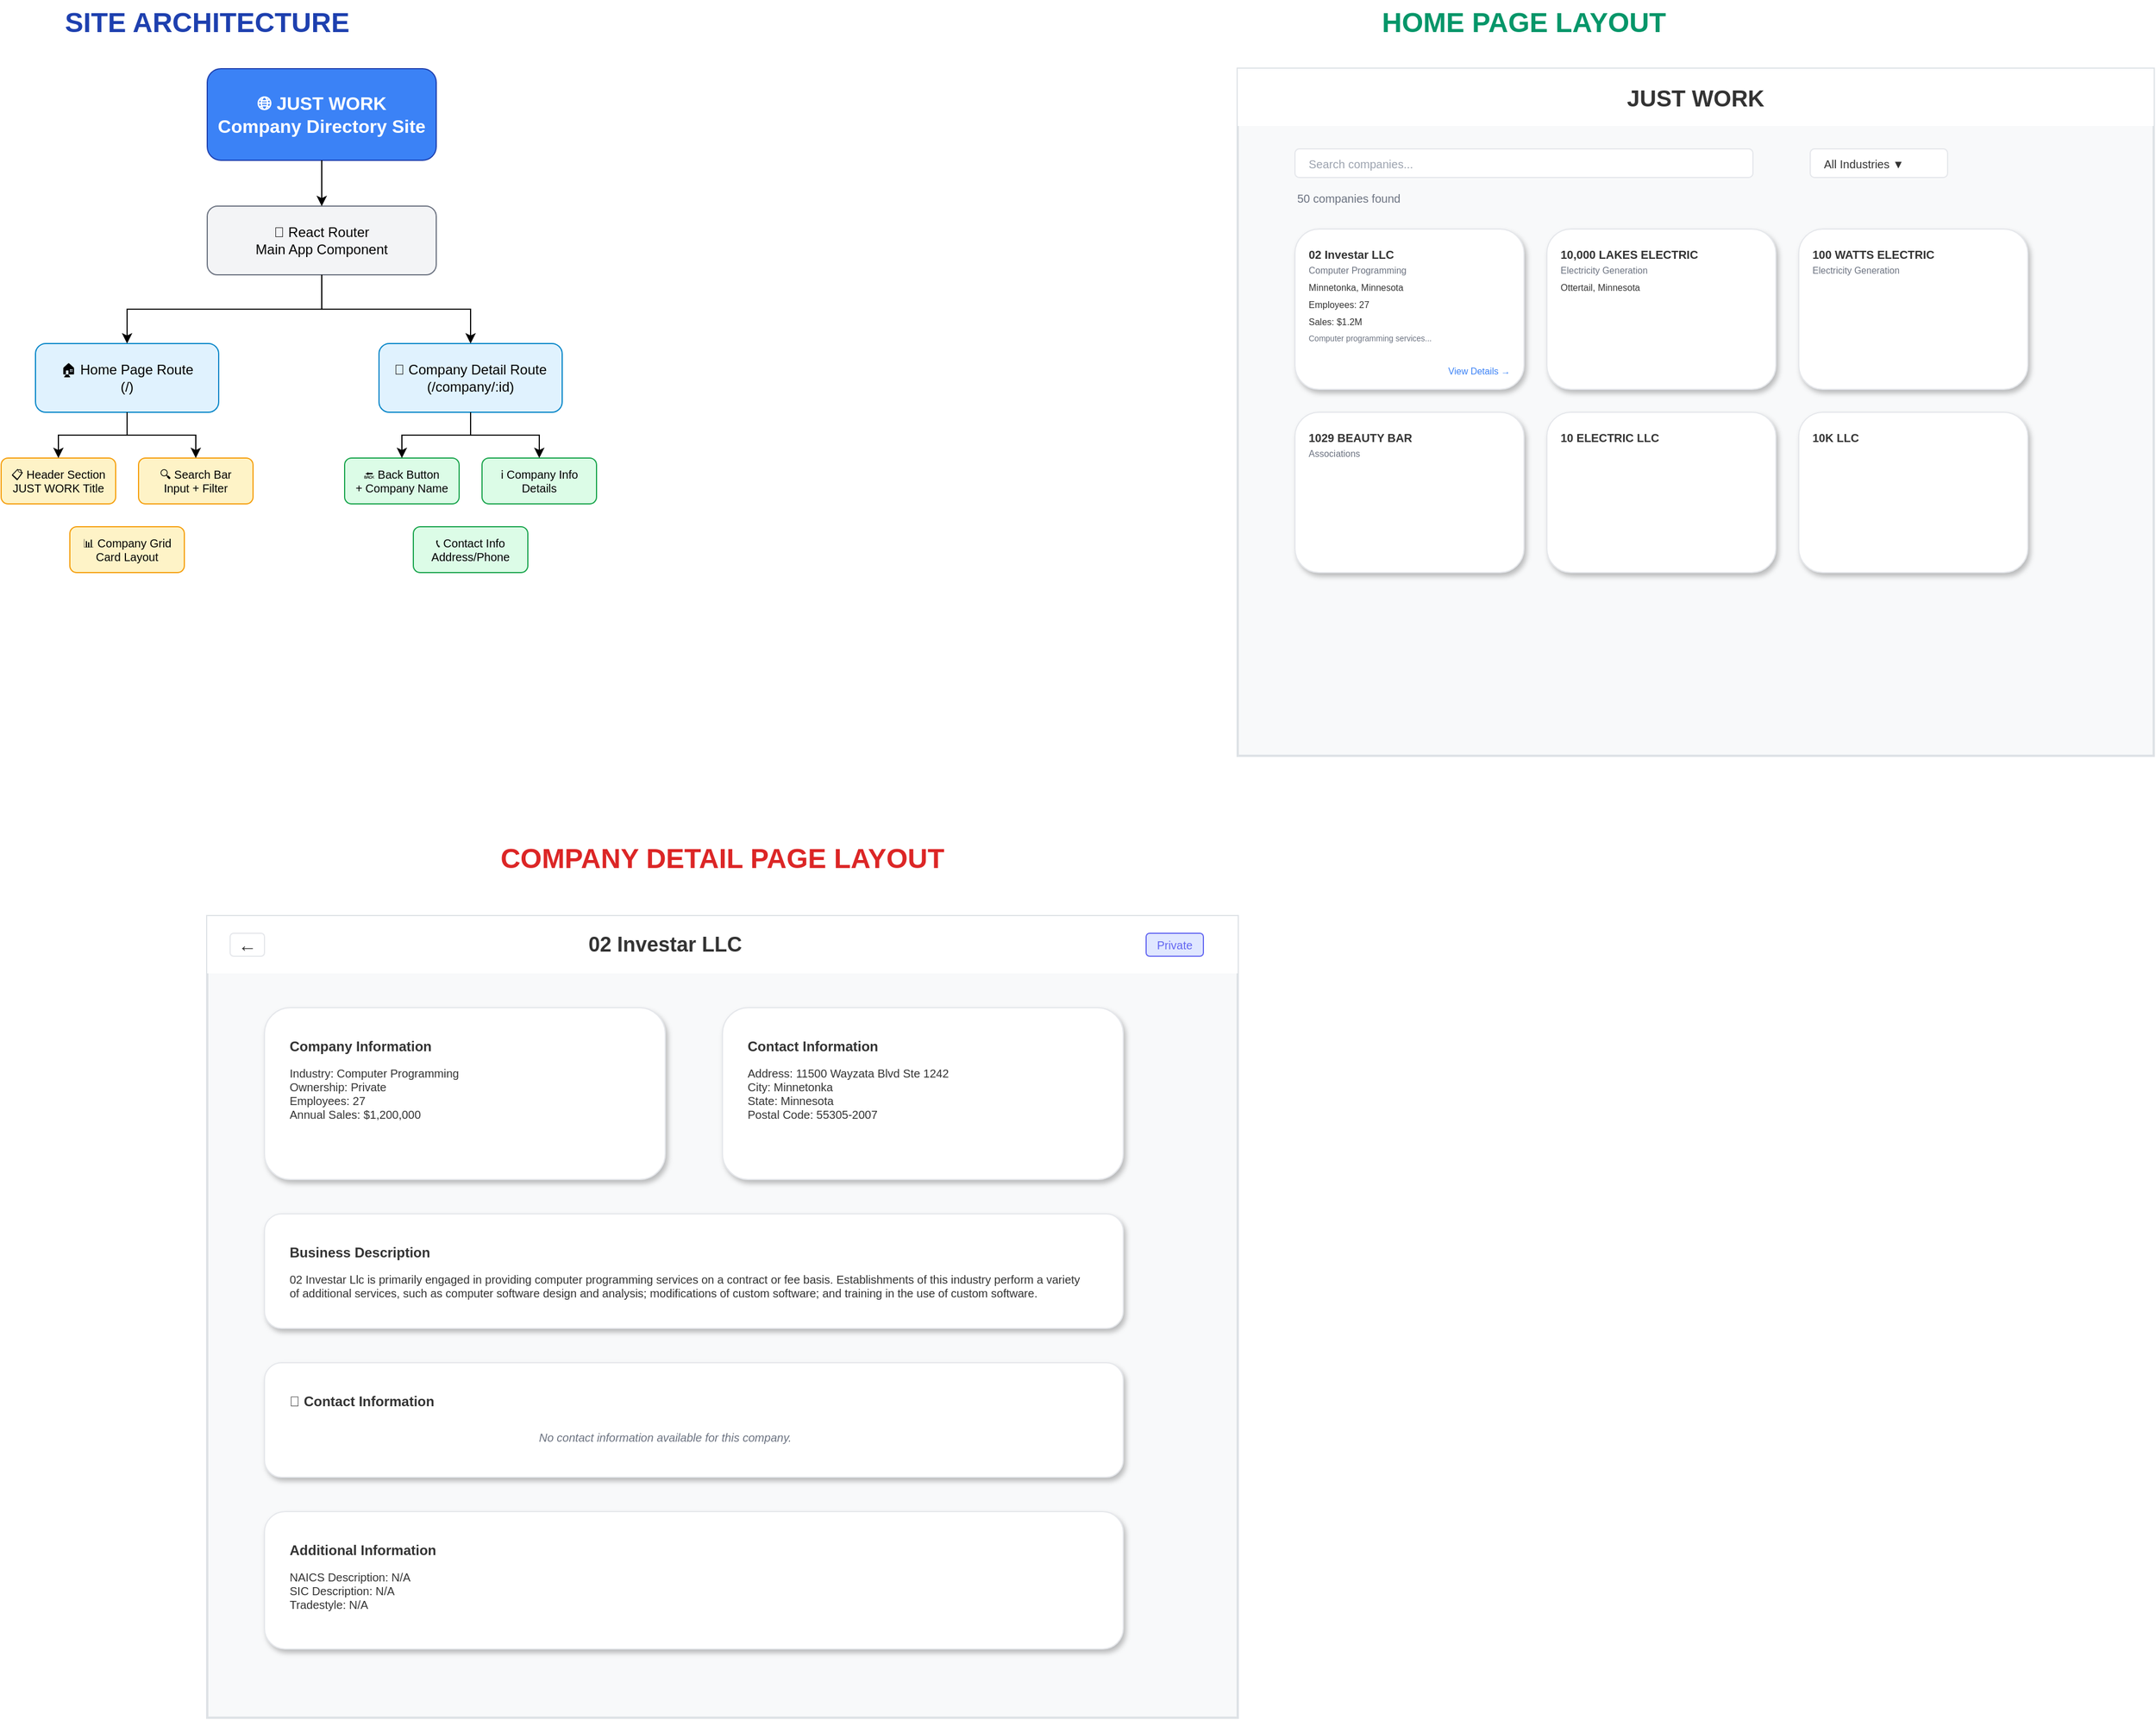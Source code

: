 <mxfile>
    <diagram name="JUST WORK Complete Site Visualization" id="complete-site">
        <mxGraphModel dx="772" dy="826" grid="0" gridSize="10" guides="0" tooltips="1" connect="1" arrows="1" fold="1" page="0" pageScale="1" pageWidth="3000" pageHeight="2000" math="0" shadow="0">
            <root>
                <mxCell id="0"/>
                <mxCell id="1" parent="0"/>
                <mxCell id="structure-title" value="SITE ARCHITECTURE" style="text;html=1;strokeColor=none;fillColor=none;align=center;verticalAlign=middle;whiteSpace=wrap;rounded=0;fontSize=24;fontStyle=1;fontColor=#1e40af;" parent="1" vertex="1">
                    <mxGeometry x="50" y="20" width="300" height="40" as="geometry"/>
                </mxCell>
                <mxCell id="app-container" value="🌐 JUST WORK&#10;Company Directory Site" style="rounded=1;whiteSpace=wrap;html=1;fillColor=#3b82f6;strokeColor=#1e40af;fontColor=#ffffff;fontSize=16;fontStyle=1;" parent="1" vertex="1">
                    <mxGeometry x="200" y="80" width="200" height="80" as="geometry"/>
                </mxCell>
                <mxCell id="router" value="📱 React Router&#10;Main App Component" style="rounded=1;whiteSpace=wrap;html=1;fillColor=#f3f4f6;strokeColor=#6b7280;fontSize=12;" parent="1" vertex="1">
                    <mxGeometry x="200" y="200" width="200" height="60" as="geometry"/>
                </mxCell>
                <mxCell id="home-route" value="🏠 Home Page Route&#10;(/)" style="rounded=1;whiteSpace=wrap;html=1;fillColor=#e0f2fe;strokeColor=#0284c7;fontSize=12;" parent="1" vertex="1">
                    <mxGeometry x="50" y="320" width="160" height="60" as="geometry"/>
                </mxCell>
                <mxCell id="detail-route" value="🏢 Company Detail Route&#10;(/company/:id)" style="rounded=1;whiteSpace=wrap;html=1;fillColor=#e0f2fe;strokeColor=#0284c7;fontSize=12;" parent="1" vertex="1">
                    <mxGeometry x="350" y="320" width="160" height="60" as="geometry"/>
                </mxCell>
                <mxCell id="header" value="📋 Header Section&#10;JUST WORK Title" style="rounded=1;whiteSpace=wrap;html=1;fillColor=#fef3c7;strokeColor=#f59e0b;fontSize=10;" parent="1" vertex="1">
                    <mxGeometry x="20" y="420" width="100" height="40" as="geometry"/>
                </mxCell>
                <mxCell id="search-bar" value="🔍 Search Bar&#10;Input + Filter" style="rounded=1;whiteSpace=wrap;html=1;fillColor=#fef3c7;strokeColor=#f59e0b;fontSize=10;" parent="1" vertex="1">
                    <mxGeometry x="140" y="420" width="100" height="40" as="geometry"/>
                </mxCell>
                <mxCell id="company-grid" value="📊 Company Grid&#10;Card Layout" style="rounded=1;whiteSpace=wrap;html=1;fillColor=#fef3c7;strokeColor=#f59e0b;fontSize=10;" parent="1" vertex="1">
                    <mxGeometry x="80" y="480" width="100" height="40" as="geometry"/>
                </mxCell>
                <mxCell id="detail-header" value="🔙 Back Button&#10;+ Company Name" style="rounded=1;whiteSpace=wrap;html=1;fillColor=#dcfce7;strokeColor=#16a34a;fontSize=10;" parent="1" vertex="1">
                    <mxGeometry x="320" y="420" width="100" height="40" as="geometry"/>
                </mxCell>
                <mxCell id="company-info" value="ℹ️ Company Info&#10;Details" style="rounded=1;whiteSpace=wrap;html=1;fillColor=#dcfce7;strokeColor=#16a34a;fontSize=10;" parent="1" vertex="1">
                    <mxGeometry x="440" y="420" width="100" height="40" as="geometry"/>
                </mxCell>
                <mxCell id="contact-info" value="📞 Contact Info&#10;Address/Phone" style="rounded=1;whiteSpace=wrap;html=1;fillColor=#dcfce7;strokeColor=#16a34a;fontSize=10;" parent="1" vertex="1">
                    <mxGeometry x="380" y="480" width="100" height="40" as="geometry"/>
                </mxCell>
                <mxCell id="conn1" style="edgeStyle=orthogonalEdgeStyle;rounded=0;orthogonalLoop=1;jettySize=auto;html=1;" parent="1" source="app-container" target="router" edge="1">
                    <mxGeometry relative="1" as="geometry"/>
                </mxCell>
                <mxCell id="conn2" style="edgeStyle=orthogonalEdgeStyle;rounded=0;orthogonalLoop=1;jettySize=auto;html=1;" parent="1" source="router" target="home-route" edge="1">
                    <mxGeometry relative="1" as="geometry"/>
                </mxCell>
                <mxCell id="conn3" style="edgeStyle=orthogonalEdgeStyle;rounded=0;orthogonalLoop=1;jettySize=auto;html=1;" parent="1" source="router" target="detail-route" edge="1">
                    <mxGeometry relative="1" as="geometry"/>
                </mxCell>
                <mxCell id="conn4" style="edgeStyle=orthogonalEdgeStyle;rounded=0;orthogonalLoop=1;jettySize=auto;html=1;" parent="1" source="home-route" target="header" edge="1">
                    <mxGeometry relative="1" as="geometry"/>
                </mxCell>
                <mxCell id="conn5" style="edgeStyle=orthogonalEdgeStyle;rounded=0;orthogonalLoop=1;jettySize=auto;html=1;" parent="1" source="home-route" target="search-bar" edge="1">
                    <mxGeometry relative="1" as="geometry"/>
                </mxCell>
                <mxCell id="conn6" style="edgeStyle=orthogonalEdgeStyle;rounded=0;orthogonalLoop=1;jettySize=auto;html=1;" parent="1" source="detail-route" target="detail-header" edge="1">
                    <mxGeometry relative="1" as="geometry"/>
                </mxCell>
                <mxCell id="conn7" style="edgeStyle=orthogonalEdgeStyle;rounded=0;orthogonalLoop=1;jettySize=auto;html=1;" parent="1" source="detail-route" target="company-info" edge="1">
                    <mxGeometry relative="1" as="geometry"/>
                </mxCell>
                <mxCell id="home-title" value="HOME PAGE LAYOUT" style="text;html=1;strokeColor=none;fillColor=none;align=center;verticalAlign=middle;whiteSpace=wrap;rounded=0;fontSize=24;fontStyle=1;fontColor=#059669;" vertex="1" parent="1">
                    <mxGeometry x="1200" y="20" width="300" height="40" as="geometry"/>
                </mxCell>
                <mxCell id="home-browser-frame" value="" style="rounded=0;whiteSpace=wrap;html=1;fillColor=#f8f9fa;strokeColor=#dee2e6;strokeWidth=2;" vertex="1" parent="1">
                    <mxGeometry x="1100" y="80" width="800" height="600" as="geometry"/>
                </mxCell>
                <mxCell id="home-main-header" value="JUST WORK" style="rounded=0;whiteSpace=wrap;html=1;fillColor=#ffffff;strokeColor=none;fontSize=20;fontStyle=1;fontColor=#333333;align=center;" vertex="1" parent="1">
                    <mxGeometry x="1100" y="80" width="800" height="50" as="geometry"/>
                </mxCell>
                <mxCell id="home-search-input" value="Search companies..." style="rounded=1;whiteSpace=wrap;html=1;fillColor=#ffffff;strokeColor=#e5e7eb;fontSize=10;fontColor=#9ca3af;align=left;spacingLeft=10;" vertex="1" parent="1">
                    <mxGeometry x="1150" y="150" width="400" height="25" as="geometry"/>
                </mxCell>
                <mxCell id="home-industry-dropdown" value="All Industries ▼" style="rounded=1;whiteSpace=wrap;html=1;fillColor=#ffffff;strokeColor=#e5e7eb;fontSize=10;fontColor=#333333;align=left;spacingLeft=10;" vertex="1" parent="1">
                    <mxGeometry x="1600" y="150" width="120" height="25" as="geometry"/>
                </mxCell>
                <mxCell id="home-results-text" value="50 companies found" style="text;html=1;strokeColor=none;fillColor=none;align=left;verticalAlign=middle;whiteSpace=wrap;rounded=0;fontSize=10;fontColor=#6b7280;" vertex="1" parent="1">
                    <mxGeometry x="1150" y="185" width="150" height="15" as="geometry"/>
                </mxCell>
                <mxCell id="home-card1" value="" style="rounded=1;whiteSpace=wrap;html=1;fillColor=#ffffff;strokeColor=#e5e7eb;shadow=1;" vertex="1" parent="1">
                    <mxGeometry x="1150" y="220" width="200" height="140" as="geometry"/>
                </mxCell>
                <mxCell id="home-card1-title" value="02 Investar LLC" style="text;html=1;strokeColor=none;fillColor=none;align=left;verticalAlign=top;whiteSpace=wrap;rounded=0;fontSize=10;fontStyle=1;fontColor=#333333;" vertex="1" parent="1">
                    <mxGeometry x="1160" y="230" width="180" height="15" as="geometry"/>
                </mxCell>
                <mxCell id="home-card1-industry" value="Computer Programming" style="text;html=1;strokeColor=none;fillColor=none;align=left;verticalAlign=top;whiteSpace=wrap;rounded=0;fontSize=8;fontColor=#6b7280;" vertex="1" parent="1">
                    <mxGeometry x="1160" y="245" width="180" height="12" as="geometry"/>
                </mxCell>
                <mxCell id="home-card1-location" value="Minnetonka, Minnesota" style="text;html=1;strokeColor=none;fillColor=none;align=left;verticalAlign=top;whiteSpace=wrap;rounded=0;fontSize=8;fontColor=#333333;" vertex="1" parent="1">
                    <mxGeometry x="1160" y="260" width="180" height="12" as="geometry"/>
                </mxCell>
                <mxCell id="home-card1-employees" value="Employees: 27" style="text;html=1;strokeColor=none;fillColor=none;align=left;verticalAlign=top;whiteSpace=wrap;rounded=0;fontSize=8;fontColor=#333333;" vertex="1" parent="1">
                    <mxGeometry x="1160" y="275" width="180" height="12" as="geometry"/>
                </mxCell>
                <mxCell id="home-card1-sales" value="Sales: $1.2M" style="text;html=1;strokeColor=none;fillColor=none;align=left;verticalAlign=top;whiteSpace=wrap;rounded=0;fontSize=8;fontColor=#333333;" vertex="1" parent="1">
                    <mxGeometry x="1160" y="290" width="180" height="12" as="geometry"/>
                </mxCell>
                <mxCell id="home-card1-desc" value="Computer programming services..." style="text;html=1;strokeColor=none;fillColor=none;align=left;verticalAlign=top;whiteSpace=wrap;rounded=0;fontSize=7;fontColor=#6b7280;" vertex="1" parent="1">
                    <mxGeometry x="1160" y="305" width="180" height="30" as="geometry"/>
                </mxCell>
                <mxCell id="home-card1-link" value="View Details →" style="text;html=1;strokeColor=none;fillColor=none;align=right;verticalAlign=bottom;whiteSpace=wrap;rounded=0;fontSize=8;fontColor=#3b82f6;" vertex="1" parent="1">
                    <mxGeometry x="1260" y="340" width="80" height="12" as="geometry"/>
                </mxCell>
                <mxCell id="home-card2" value="" style="rounded=1;whiteSpace=wrap;html=1;fillColor=#ffffff;strokeColor=#e5e7eb;shadow=1;" vertex="1" parent="1">
                    <mxGeometry x="1370" y="220" width="200" height="140" as="geometry"/>
                </mxCell>
                <mxCell id="home-card2-title" value="10,000 LAKES ELECTRIC" style="text;html=1;strokeColor=none;fillColor=none;align=left;verticalAlign=top;whiteSpace=wrap;rounded=0;fontSize=10;fontStyle=1;fontColor=#333333;" vertex="1" parent="1">
                    <mxGeometry x="1380" y="230" width="180" height="15" as="geometry"/>
                </mxCell>
                <mxCell id="home-card2-industry" value="Electricity Generation" style="text;html=1;strokeColor=none;fillColor=none;align=left;verticalAlign=top;whiteSpace=wrap;rounded=0;fontSize=8;fontColor=#6b7280;" vertex="1" parent="1">
                    <mxGeometry x="1380" y="245" width="180" height="12" as="geometry"/>
                </mxCell>
                <mxCell id="home-card2-location" value="Ottertail, Minnesota" style="text;html=1;strokeColor=none;fillColor=none;align=left;verticalAlign=top;whiteSpace=wrap;rounded=0;fontSize=8;fontColor=#333333;" vertex="1" parent="1">
                    <mxGeometry x="1380" y="260" width="180" height="12" as="geometry"/>
                </mxCell>
                <mxCell id="home-card3" value="" style="rounded=1;whiteSpace=wrap;html=1;fillColor=#ffffff;strokeColor=#e5e7eb;shadow=1;" vertex="1" parent="1">
                    <mxGeometry x="1590" y="220" width="200" height="140" as="geometry"/>
                </mxCell>
                <mxCell id="home-card3-title" value="100 WATTS ELECTRIC" style="text;html=1;strokeColor=none;fillColor=none;align=left;verticalAlign=top;whiteSpace=wrap;rounded=0;fontSize=10;fontStyle=1;fontColor=#333333;" vertex="1" parent="1">
                    <mxGeometry x="1600" y="230" width="180" height="15" as="geometry"/>
                </mxCell>
                <mxCell id="home-card3-industry" value="Electricity Generation" style="text;html=1;strokeColor=none;fillColor=none;align=left;verticalAlign=top;whiteSpace=wrap;rounded=0;fontSize=8;fontColor=#6b7280;" vertex="1" parent="1">
                    <mxGeometry x="1600" y="245" width="180" height="12" as="geometry"/>
                </mxCell>
                <mxCell id="home-card4" value="" style="rounded=1;whiteSpace=wrap;html=1;fillColor=#ffffff;strokeColor=#e5e7eb;shadow=1;" vertex="1" parent="1">
                    <mxGeometry x="1150" y="380" width="200" height="140" as="geometry"/>
                </mxCell>
                <mxCell id="home-card4-title" value="1029 BEAUTY BAR" style="text;html=1;strokeColor=none;fillColor=none;align=left;verticalAlign=top;whiteSpace=wrap;rounded=0;fontSize=10;fontStyle=1;fontColor=#333333;" vertex="1" parent="1">
                    <mxGeometry x="1160" y="390" width="180" height="15" as="geometry"/>
                </mxCell>
                <mxCell id="home-card4-industry" value="Associations" style="text;html=1;strokeColor=none;fillColor=none;align=left;verticalAlign=top;whiteSpace=wrap;rounded=0;fontSize=8;fontColor=#6b7280;" vertex="1" parent="1">
                    <mxGeometry x="1160" y="405" width="180" height="12" as="geometry"/>
                </mxCell>
                <mxCell id="home-card5" value="" style="rounded=1;whiteSpace=wrap;html=1;fillColor=#ffffff;strokeColor=#e5e7eb;shadow=1;" vertex="1" parent="1">
                    <mxGeometry x="1370" y="380" width="200" height="140" as="geometry"/>
                </mxCell>
                <mxCell id="home-card5-title" value="10 ELECTRIC LLC" style="text;html=1;strokeColor=none;fillColor=none;align=left;verticalAlign=top;whiteSpace=wrap;rounded=0;fontSize=10;fontStyle=1;fontColor=#333333;" vertex="1" parent="1">
                    <mxGeometry x="1380" y="390" width="180" height="15" as="geometry"/>
                </mxCell>
                <mxCell id="home-card6" value="" style="rounded=1;whiteSpace=wrap;html=1;fillColor=#ffffff;strokeColor=#e5e7eb;shadow=1;" vertex="1" parent="1">
                    <mxGeometry x="1590" y="380" width="200" height="140" as="geometry"/>
                </mxCell>
                <mxCell id="home-card6-title" value="10K LLC" style="text;html=1;strokeColor=none;fillColor=none;align=left;verticalAlign=top;whiteSpace=wrap;rounded=0;fontSize=10;fontStyle=1;fontColor=#333333;" vertex="1" parent="1">
                    <mxGeometry x="1600" y="390" width="180" height="15" as="geometry"/>
                </mxCell>
                <mxCell id="detail-title" value="COMPANY DETAIL PAGE LAYOUT" style="text;html=1;strokeColor=none;fillColor=none;align=center;verticalAlign=middle;whiteSpace=wrap;rounded=0;fontSize=24;fontStyle=1;fontColor=#dc2626;" vertex="1" parent="1">
                    <mxGeometry x="400" y="750" width="500" height="40" as="geometry"/>
                </mxCell>
                <mxCell id="detail-browser-frame" value="" style="rounded=0;whiteSpace=wrap;html=1;fillColor=#f8f9fa;strokeColor=#dee2e6;strokeWidth=2;" vertex="1" parent="1">
                    <mxGeometry x="200" y="820" width="900" height="700" as="geometry"/>
                </mxCell>
                <mxCell id="detail-header-section" value="" style="rounded=0;whiteSpace=wrap;html=1;fillColor=#ffffff;strokeColor=none;" vertex="1" parent="1">
                    <mxGeometry x="200" y="820" width="900" height="50" as="geometry"/>
                </mxCell>
                <mxCell id="detail-back-button" value="←" style="rounded=1;whiteSpace=wrap;html=1;fillColor=#ffffff;strokeColor=#e5e7eb;fontSize=16;fontColor=#333333;align=center;" vertex="1" parent="1">
                    <mxGeometry x="220" y="835" width="30" height="20" as="geometry"/>
                </mxCell>
                <mxCell id="detail-company-name" value="02 Investar LLC" style="text;html=1;strokeColor=none;fillColor=none;align=center;verticalAlign=middle;whiteSpace=wrap;rounded=0;fontSize=18;fontStyle=1;fontColor=#333333;" vertex="1" parent="1">
                    <mxGeometry x="500" y="835" width="200" height="20" as="geometry"/>
                </mxCell>
                <mxCell id="detail-private-badge" value="Private" style="rounded=1;whiteSpace=wrap;html=1;fillColor=#e0e7ff;strokeColor=#6366f1;fontSize=10;fontColor=#6366f1;align=center;" vertex="1" parent="1">
                    <mxGeometry x="1020" y="835" width="50" height="20" as="geometry"/>
                </mxCell>
                <mxCell id="detail-company-info-section" value="" style="rounded=1;whiteSpace=wrap;html=1;fillColor=#ffffff;strokeColor=#e5e7eb;shadow=1;" vertex="1" parent="1">
                    <mxGeometry x="250" y="900" width="350" height="150" as="geometry"/>
                </mxCell>
                <mxCell id="detail-company-info-title" value="Company Information" style="text;html=1;strokeColor=none;fillColor=none;align=left;verticalAlign=top;whiteSpace=wrap;rounded=0;fontSize=12;fontStyle=1;fontColor=#333333;" vertex="1" parent="1">
                    <mxGeometry x="270" y="920" width="150" height="15" as="geometry"/>
                </mxCell>
                <mxCell id="detail-industry-info" value="Industry: Computer Programming&#10;Ownership: Private&#10;Employees: 27&#10;Annual Sales: $1,200,000" style="text;html=1;strokeColor=none;fillColor=none;align=left;verticalAlign=top;whiteSpace=wrap;rounded=0;fontSize=10;fontColor=#333333;" vertex="1" parent="1">
                    <mxGeometry x="270" y="945" width="300" height="80" as="geometry"/>
                </mxCell>
                <mxCell id="detail-contact-info-section" value="" style="rounded=1;whiteSpace=wrap;html=1;fillColor=#ffffff;strokeColor=#e5e7eb;shadow=1;" vertex="1" parent="1">
                    <mxGeometry x="650" y="900" width="350" height="150" as="geometry"/>
                </mxCell>
                <mxCell id="detail-contact-info-title" value="Contact Information" style="text;html=1;strokeColor=none;fillColor=none;align=left;verticalAlign=top;whiteSpace=wrap;rounded=0;fontSize=12;fontStyle=1;fontColor=#333333;" vertex="1" parent="1">
                    <mxGeometry x="670" y="920" width="150" height="15" as="geometry"/>
                </mxCell>
                <mxCell id="detail-contact-info" value="Address: 11500 Wayzata Blvd Ste 1242&#10;City: Minnetonka&#10;State: Minnesota&#10;Postal Code: 55305-2007" style="text;html=1;strokeColor=none;fillColor=none;align=left;verticalAlign=top;whiteSpace=wrap;rounded=0;fontSize=10;fontColor=#333333;" vertex="1" parent="1">
                    <mxGeometry x="670" y="945" width="300" height="80" as="geometry"/>
                </mxCell>
                <mxCell id="detail-business-desc-section" value="" style="rounded=1;whiteSpace=wrap;html=1;fillColor=#ffffff;strokeColor=#e5e7eb;shadow=1;" vertex="1" parent="1">
                    <mxGeometry x="250" y="1080" width="750" height="100" as="geometry"/>
                </mxCell>
                <mxCell id="detail-business-desc-title" value="Business Description" style="text;html=1;strokeColor=none;fillColor=none;align=left;verticalAlign=top;whiteSpace=wrap;rounded=0;fontSize=12;fontStyle=1;fontColor=#333333;" vertex="1" parent="1">
                    <mxGeometry x="270" y="1100" width="150" height="15" as="geometry"/>
                </mxCell>
                <mxCell id="detail-business-desc-text" value="02 Investar Llc is primarily engaged in providing computer programming services on a contract or fee basis. Establishments of this industry perform a variety of additional services, such as computer software design and analysis; modifications of custom software; and training in the use of custom software." style="text;html=1;strokeColor=none;fillColor=none;align=left;verticalAlign=top;whiteSpace=wrap;rounded=0;fontSize=10;fontColor=#333333;" vertex="1" parent="1">
                    <mxGeometry x="270" y="1125" width="700" height="45" as="geometry"/>
                </mxCell>
                <mxCell id="detail-contact-persons-section" value="" style="rounded=1;whiteSpace=wrap;html=1;fillColor=#ffffff;strokeColor=#e5e7eb;shadow=1;" vertex="1" parent="1">
                    <mxGeometry x="250" y="1210" width="750" height="100" as="geometry"/>
                </mxCell>
                <mxCell id="detail-contact-persons-title" value="👤 Contact Information" style="text;html=1;strokeColor=none;fillColor=none;align=left;verticalAlign=top;whiteSpace=wrap;rounded=0;fontSize=12;fontStyle=1;fontColor=#333333;" vertex="1" parent="1">
                    <mxGeometry x="270" y="1230" width="150" height="15" as="geometry"/>
                </mxCell>
                <mxCell id="detail-no-contacts-text" value="No contact information available for this company." style="text;html=1;strokeColor=none;fillColor=none;align=center;verticalAlign=middle;whiteSpace=wrap;rounded=0;fontSize=10;fontColor=#6b7280;fontStyle=2;" vertex="1" parent="1">
                    <mxGeometry x="450" y="1265" width="300" height="20" as="geometry"/>
                </mxCell>
                <mxCell id="detail-additional-info-section" value="" style="rounded=1;whiteSpace=wrap;html=1;fillColor=#ffffff;strokeColor=#e5e7eb;shadow=1;" vertex="1" parent="1">
                    <mxGeometry x="250" y="1340" width="750" height="120" as="geometry"/>
                </mxCell>
                <mxCell id="detail-additional-info-title" value="Additional Information" style="text;html=1;strokeColor=none;fillColor=none;align=left;verticalAlign=top;whiteSpace=wrap;rounded=0;fontSize=12;fontStyle=1;fontColor=#333333;" vertex="1" parent="1">
                    <mxGeometry x="270" y="1360" width="150" height="15" as="geometry"/>
                </mxCell>
                <mxCell id="detail-additional-info" value="NAICS Description: N/A&#10;SIC Description: N/A&#10;Tradestyle: N/A" style="text;html=1;strokeColor=none;fillColor=none;align=left;verticalAlign=top;whiteSpace=wrap;rounded=0;fontSize=10;fontColor=#333333;" vertex="1" parent="1">
                    <mxGeometry x="270" y="1385" width="300" height="60" as="geometry"/>
                </mxCell>
            </root>
        </mxGraphModel>
    </diagram>
</mxfile>